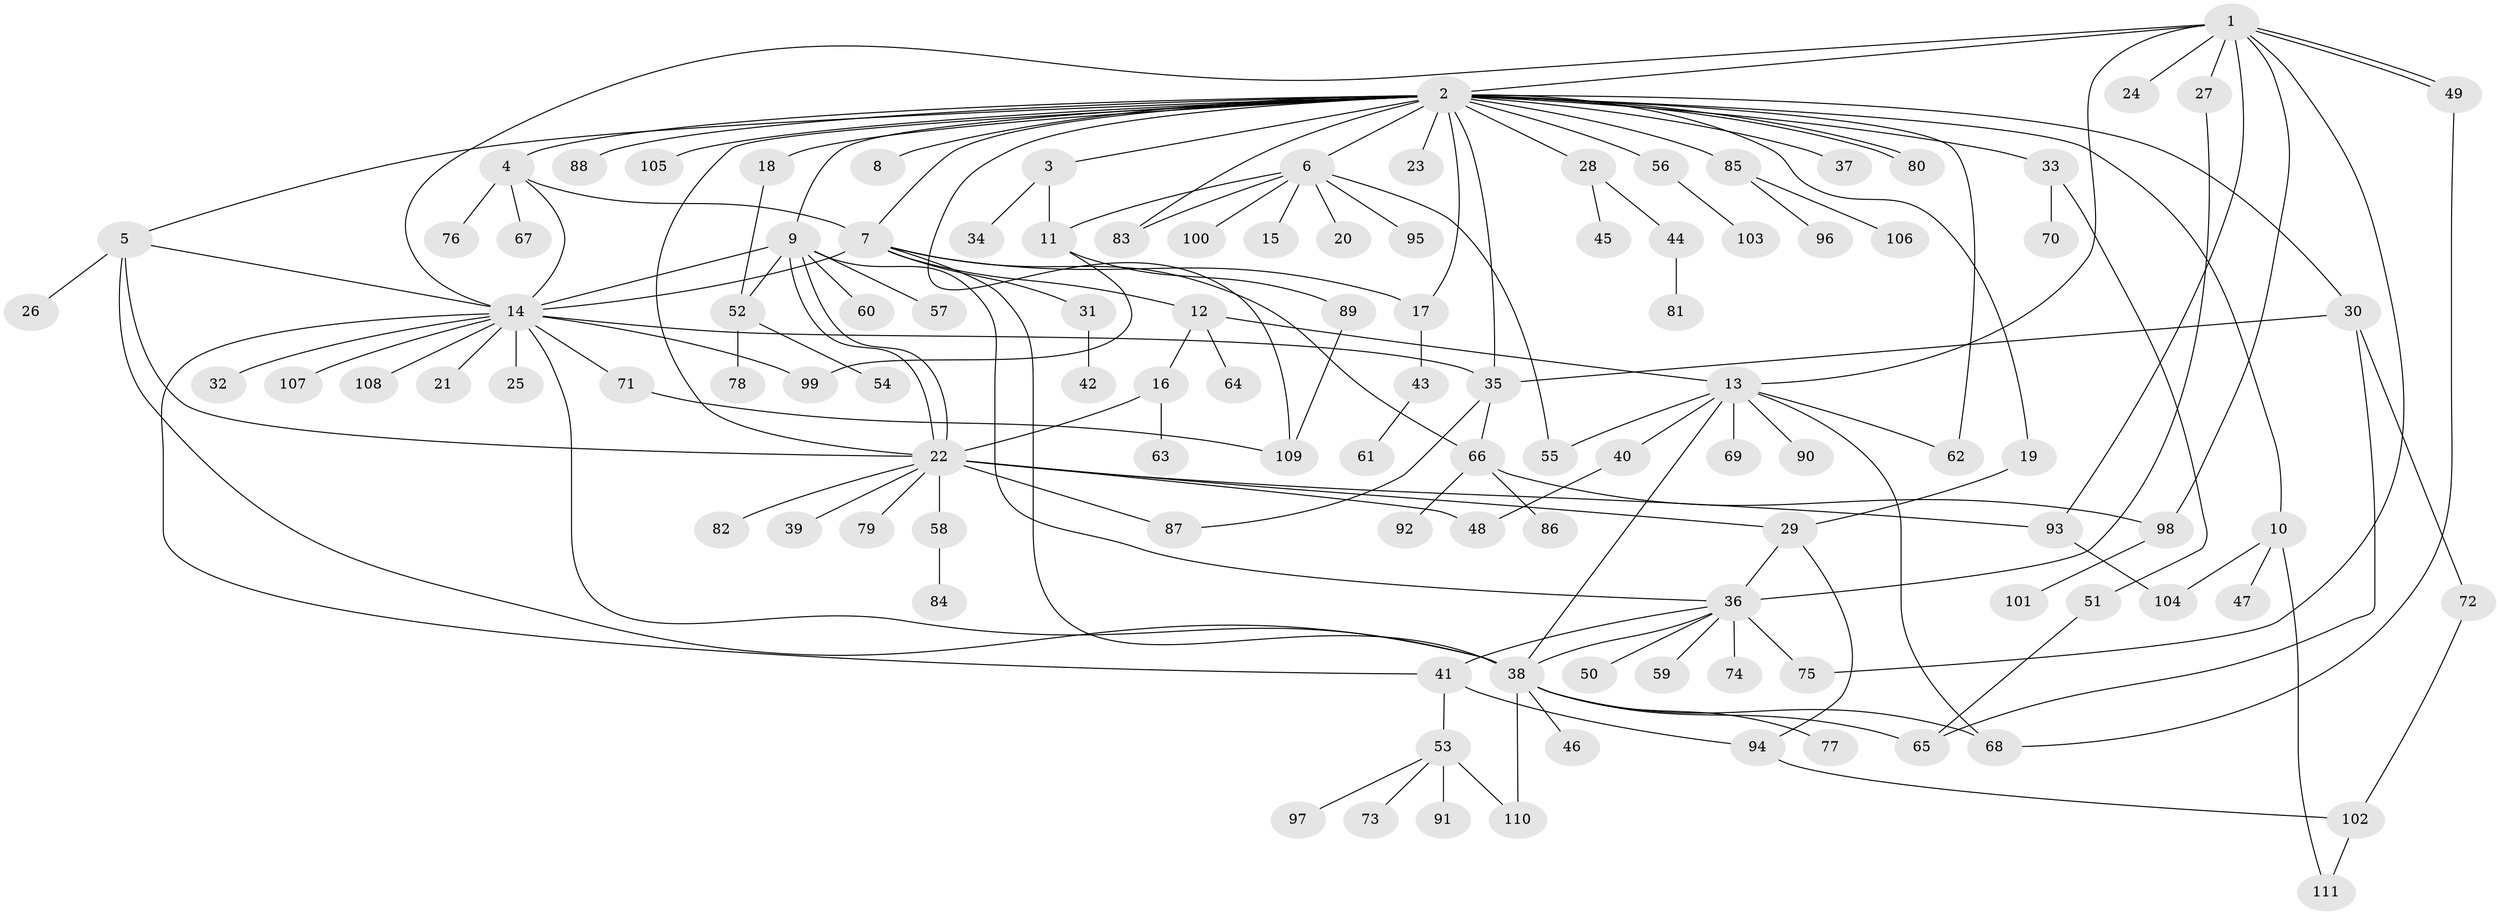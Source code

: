 // Generated by graph-tools (version 1.1) at 2025/47/03/09/25 04:47:04]
// undirected, 111 vertices, 156 edges
graph export_dot {
graph [start="1"]
  node [color=gray90,style=filled];
  1;
  2;
  3;
  4;
  5;
  6;
  7;
  8;
  9;
  10;
  11;
  12;
  13;
  14;
  15;
  16;
  17;
  18;
  19;
  20;
  21;
  22;
  23;
  24;
  25;
  26;
  27;
  28;
  29;
  30;
  31;
  32;
  33;
  34;
  35;
  36;
  37;
  38;
  39;
  40;
  41;
  42;
  43;
  44;
  45;
  46;
  47;
  48;
  49;
  50;
  51;
  52;
  53;
  54;
  55;
  56;
  57;
  58;
  59;
  60;
  61;
  62;
  63;
  64;
  65;
  66;
  67;
  68;
  69;
  70;
  71;
  72;
  73;
  74;
  75;
  76;
  77;
  78;
  79;
  80;
  81;
  82;
  83;
  84;
  85;
  86;
  87;
  88;
  89;
  90;
  91;
  92;
  93;
  94;
  95;
  96;
  97;
  98;
  99;
  100;
  101;
  102;
  103;
  104;
  105;
  106;
  107;
  108;
  109;
  110;
  111;
  1 -- 2;
  1 -- 13;
  1 -- 14;
  1 -- 24;
  1 -- 27;
  1 -- 49;
  1 -- 49;
  1 -- 75;
  1 -- 93;
  1 -- 98;
  2 -- 3;
  2 -- 4;
  2 -- 5;
  2 -- 6;
  2 -- 7;
  2 -- 8;
  2 -- 9;
  2 -- 10;
  2 -- 17;
  2 -- 18;
  2 -- 19;
  2 -- 22;
  2 -- 23;
  2 -- 28;
  2 -- 30;
  2 -- 33;
  2 -- 35;
  2 -- 37;
  2 -- 56;
  2 -- 62;
  2 -- 80;
  2 -- 80;
  2 -- 83;
  2 -- 85;
  2 -- 88;
  2 -- 105;
  2 -- 109;
  3 -- 11;
  3 -- 34;
  4 -- 7;
  4 -- 14;
  4 -- 67;
  4 -- 76;
  5 -- 14;
  5 -- 22;
  5 -- 26;
  5 -- 38;
  6 -- 11;
  6 -- 15;
  6 -- 20;
  6 -- 55;
  6 -- 83;
  6 -- 95;
  6 -- 100;
  7 -- 12;
  7 -- 14;
  7 -- 17;
  7 -- 31;
  7 -- 38;
  7 -- 66;
  9 -- 14;
  9 -- 22;
  9 -- 22;
  9 -- 36;
  9 -- 52;
  9 -- 57;
  9 -- 60;
  10 -- 47;
  10 -- 104;
  10 -- 111;
  11 -- 89;
  11 -- 99;
  12 -- 13;
  12 -- 16;
  12 -- 64;
  13 -- 38;
  13 -- 40;
  13 -- 55;
  13 -- 62;
  13 -- 68;
  13 -- 69;
  13 -- 90;
  14 -- 21;
  14 -- 25;
  14 -- 32;
  14 -- 35;
  14 -- 38;
  14 -- 41;
  14 -- 71;
  14 -- 99;
  14 -- 107;
  14 -- 108;
  16 -- 22;
  16 -- 63;
  17 -- 43;
  18 -- 52;
  19 -- 29;
  22 -- 29;
  22 -- 39;
  22 -- 48;
  22 -- 58;
  22 -- 79;
  22 -- 82;
  22 -- 87;
  22 -- 93;
  27 -- 36;
  28 -- 44;
  28 -- 45;
  29 -- 36;
  29 -- 94;
  30 -- 35;
  30 -- 65;
  30 -- 72;
  31 -- 42;
  33 -- 51;
  33 -- 70;
  35 -- 66;
  35 -- 87;
  36 -- 38;
  36 -- 41;
  36 -- 50;
  36 -- 59;
  36 -- 74;
  36 -- 75;
  38 -- 46;
  38 -- 65;
  38 -- 68;
  38 -- 77;
  38 -- 110;
  40 -- 48;
  41 -- 53;
  41 -- 94;
  43 -- 61;
  44 -- 81;
  49 -- 68;
  51 -- 65;
  52 -- 54;
  52 -- 78;
  53 -- 73;
  53 -- 91;
  53 -- 97;
  53 -- 110;
  56 -- 103;
  58 -- 84;
  66 -- 86;
  66 -- 92;
  66 -- 98;
  71 -- 109;
  72 -- 102;
  85 -- 96;
  85 -- 106;
  89 -- 109;
  93 -- 104;
  94 -- 102;
  98 -- 101;
  102 -- 111;
}
